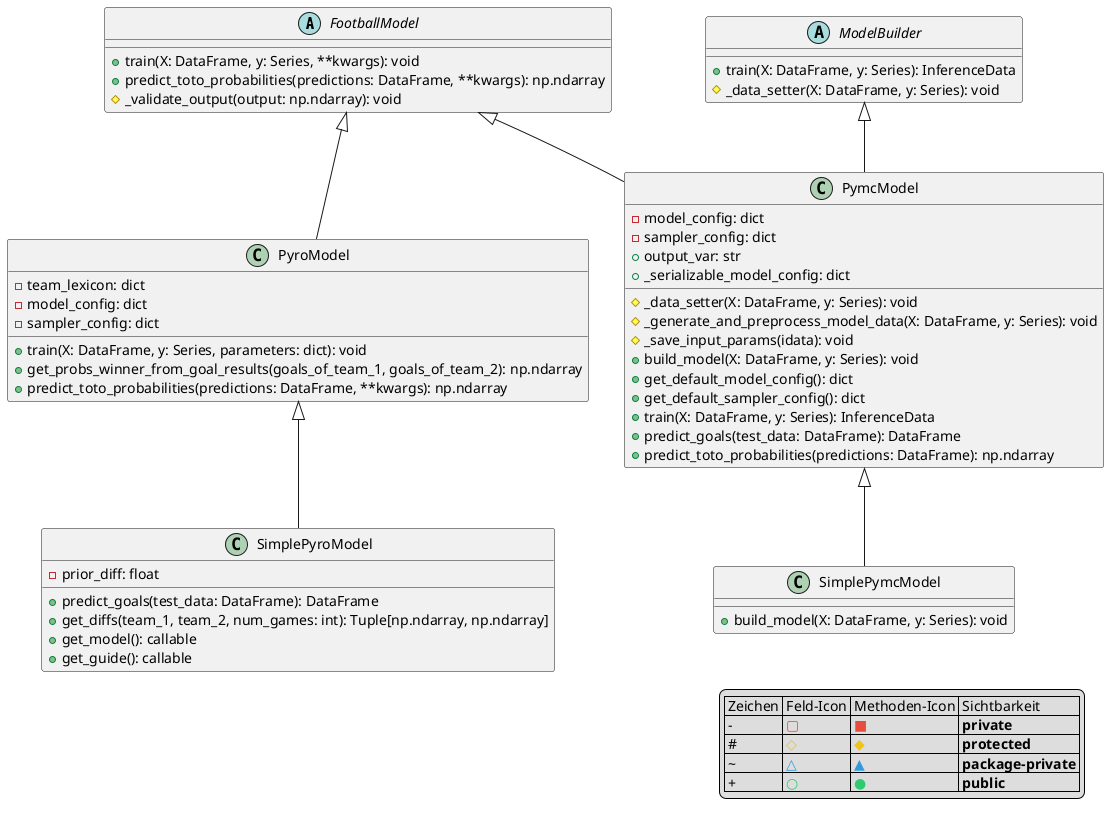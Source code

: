 @startuml UML-Klassen

' Abstrakte Basisklasse
abstract class FootballModel {
  +train(X: DataFrame, y: Series, **kwargs): void
  +predict_toto_probabilities(predictions: DataFrame, **kwargs): np.ndarray
  #_validate_output(output: np.ndarray): void
}

' Modell Builder als allgemeine Basis für PymcModel
abstract class ModelBuilder {
  +train(X: DataFrame, y: Series): InferenceData
  #_data_setter(X: DataFrame, y: Series): void
}

' Pyro Engine und ihre Modelle
class PyroModel extends FootballModel {
  -team_lexicon: dict
  -model_config: dict
  -sampler_config: dict
  +train(X: DataFrame, y: Series, parameters: dict): void
  +get_probs_winner_from_goal_results(goals_of_team_1, goals_of_team_2): np.ndarray
  +predict_toto_probabilities(predictions: DataFrame, **kwargs): np.ndarray
}

class SimplePyroModel extends PyroModel {
  -prior_diff: float
  +predict_goals(test_data: DataFrame): DataFrame
  +get_diffs(team_1, team_2, num_games: int): Tuple[np.ndarray, np.ndarray]
  +get_model(): callable
  +get_guide(): callable
}

' PymcModel erbt von ModelBuilder und FootballModel
class PymcModel extends ModelBuilder, FootballModel {
  -model_config: dict
  -sampler_config: dict
  +output_var: str
  +_serializable_model_config: dict

  #_data_setter(X: DataFrame, y: Series): void
  #_generate_and_preprocess_model_data(X: DataFrame, y: Series): void
  #_save_input_params(idata): void
  +build_model(X: DataFrame, y: Series): void
  +get_default_model_config(): dict
  +get_default_sampler_config(): dict
  +train(X: DataFrame, y: Series): InferenceData
  +predict_goals(test_data: DataFrame): DataFrame
  +predict_toto_probabilities(predictions: DataFrame): np.ndarray


}

class SimplePymcModel extends PymcModel {
  +build_model(X: DataFrame, y: Series): void
}
legend right
| Zeichen | Feld-Icon | Methoden-Icon | Sichtbarkeit |
| -      | <color:#E74C3C>▢</color>            | <color:#E74C3C>■</color>            | **private** |
| #      | <color:#F1C40F>◇</color>            | <color:#F1C40F>◆</color>            | **protected** |
| ~      | <color:#3498DB>△</color>            | <color:#3498DB>▲</color>            | **package-private** |
| +      | <color:#2ECC71>○</color>            | <color:#2ECC71>●</color>            | **public** |
endlegend

@enduml
